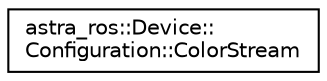 digraph "Graphical Class Hierarchy"
{
 // LATEX_PDF_SIZE
  edge [fontname="Helvetica",fontsize="10",labelfontname="Helvetica",labelfontsize="10"];
  node [fontname="Helvetica",fontsize="10",shape=record];
  rankdir="LR";
  Node0 [label="astra_ros::Device::\lConfiguration::ColorStream",height=0.2,width=0.4,color="black", fillcolor="white", style="filled",URL="$structastra__ros_1_1Device_1_1Configuration_1_1ColorStream.html",tooltip=" "];
}
